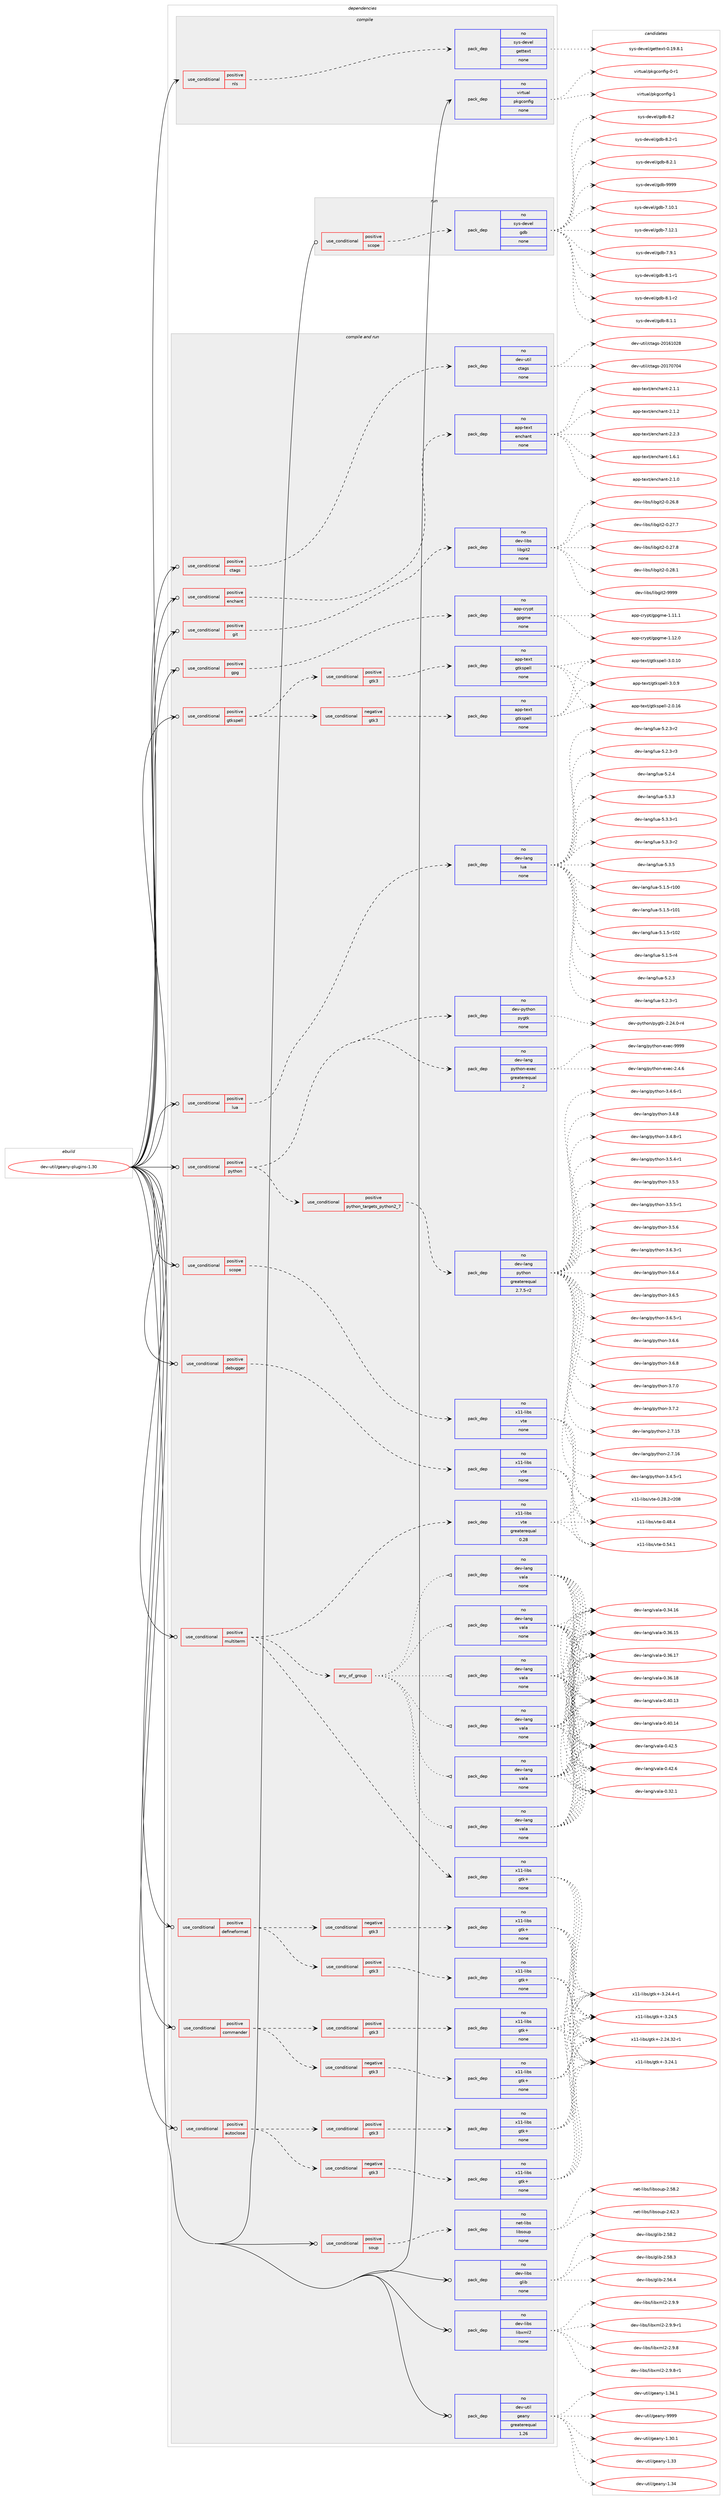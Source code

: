 digraph prolog {

# *************
# Graph options
# *************

newrank=true;
concentrate=true;
compound=true;
graph [rankdir=LR,fontname=Helvetica,fontsize=10,ranksep=1.5];#, ranksep=2.5, nodesep=0.2];
edge  [arrowhead=vee];
node  [fontname=Helvetica,fontsize=10];

# **********
# The ebuild
# **********

subgraph cluster_leftcol {
color=gray;
rank=same;
label=<<i>ebuild</i>>;
id [label="dev-util/geany-plugins-1.30", color=red, width=4, href="../dev-util/geany-plugins-1.30.svg"];
}

# ****************
# The dependencies
# ****************

subgraph cluster_midcol {
color=gray;
label=<<i>dependencies</i>>;
subgraph cluster_compile {
fillcolor="#eeeeee";
style=filled;
label=<<i>compile</i>>;
subgraph cond424362 {
dependency1545465 [label=<<TABLE BORDER="0" CELLBORDER="1" CELLSPACING="0" CELLPADDING="4"><TR><TD ROWSPAN="3" CELLPADDING="10">use_conditional</TD></TR><TR><TD>positive</TD></TR><TR><TD>nls</TD></TR></TABLE>>, shape=none, color=red];
subgraph pack1097467 {
dependency1545466 [label=<<TABLE BORDER="0" CELLBORDER="1" CELLSPACING="0" CELLPADDING="4" WIDTH="220"><TR><TD ROWSPAN="6" CELLPADDING="30">pack_dep</TD></TR><TR><TD WIDTH="110">no</TD></TR><TR><TD>sys-devel</TD></TR><TR><TD>gettext</TD></TR><TR><TD>none</TD></TR><TR><TD></TD></TR></TABLE>>, shape=none, color=blue];
}
dependency1545465:e -> dependency1545466:w [weight=20,style="dashed",arrowhead="vee"];
}
id:e -> dependency1545465:w [weight=20,style="solid",arrowhead="vee"];
subgraph pack1097468 {
dependency1545467 [label=<<TABLE BORDER="0" CELLBORDER="1" CELLSPACING="0" CELLPADDING="4" WIDTH="220"><TR><TD ROWSPAN="6" CELLPADDING="30">pack_dep</TD></TR><TR><TD WIDTH="110">no</TD></TR><TR><TD>virtual</TD></TR><TR><TD>pkgconfig</TD></TR><TR><TD>none</TD></TR><TR><TD></TD></TR></TABLE>>, shape=none, color=blue];
}
id:e -> dependency1545467:w [weight=20,style="solid",arrowhead="vee"];
}
subgraph cluster_compileandrun {
fillcolor="#eeeeee";
style=filled;
label=<<i>compile and run</i>>;
subgraph cond424363 {
dependency1545468 [label=<<TABLE BORDER="0" CELLBORDER="1" CELLSPACING="0" CELLPADDING="4"><TR><TD ROWSPAN="3" CELLPADDING="10">use_conditional</TD></TR><TR><TD>positive</TD></TR><TR><TD>autoclose</TD></TR></TABLE>>, shape=none, color=red];
subgraph cond424364 {
dependency1545469 [label=<<TABLE BORDER="0" CELLBORDER="1" CELLSPACING="0" CELLPADDING="4"><TR><TD ROWSPAN="3" CELLPADDING="10">use_conditional</TD></TR><TR><TD>positive</TD></TR><TR><TD>gtk3</TD></TR></TABLE>>, shape=none, color=red];
subgraph pack1097469 {
dependency1545470 [label=<<TABLE BORDER="0" CELLBORDER="1" CELLSPACING="0" CELLPADDING="4" WIDTH="220"><TR><TD ROWSPAN="6" CELLPADDING="30">pack_dep</TD></TR><TR><TD WIDTH="110">no</TD></TR><TR><TD>x11-libs</TD></TR><TR><TD>gtk+</TD></TR><TR><TD>none</TD></TR><TR><TD></TD></TR></TABLE>>, shape=none, color=blue];
}
dependency1545469:e -> dependency1545470:w [weight=20,style="dashed",arrowhead="vee"];
}
dependency1545468:e -> dependency1545469:w [weight=20,style="dashed",arrowhead="vee"];
subgraph cond424365 {
dependency1545471 [label=<<TABLE BORDER="0" CELLBORDER="1" CELLSPACING="0" CELLPADDING="4"><TR><TD ROWSPAN="3" CELLPADDING="10">use_conditional</TD></TR><TR><TD>negative</TD></TR><TR><TD>gtk3</TD></TR></TABLE>>, shape=none, color=red];
subgraph pack1097470 {
dependency1545472 [label=<<TABLE BORDER="0" CELLBORDER="1" CELLSPACING="0" CELLPADDING="4" WIDTH="220"><TR><TD ROWSPAN="6" CELLPADDING="30">pack_dep</TD></TR><TR><TD WIDTH="110">no</TD></TR><TR><TD>x11-libs</TD></TR><TR><TD>gtk+</TD></TR><TR><TD>none</TD></TR><TR><TD></TD></TR></TABLE>>, shape=none, color=blue];
}
dependency1545471:e -> dependency1545472:w [weight=20,style="dashed",arrowhead="vee"];
}
dependency1545468:e -> dependency1545471:w [weight=20,style="dashed",arrowhead="vee"];
}
id:e -> dependency1545468:w [weight=20,style="solid",arrowhead="odotvee"];
subgraph cond424366 {
dependency1545473 [label=<<TABLE BORDER="0" CELLBORDER="1" CELLSPACING="0" CELLPADDING="4"><TR><TD ROWSPAN="3" CELLPADDING="10">use_conditional</TD></TR><TR><TD>positive</TD></TR><TR><TD>commander</TD></TR></TABLE>>, shape=none, color=red];
subgraph cond424367 {
dependency1545474 [label=<<TABLE BORDER="0" CELLBORDER="1" CELLSPACING="0" CELLPADDING="4"><TR><TD ROWSPAN="3" CELLPADDING="10">use_conditional</TD></TR><TR><TD>positive</TD></TR><TR><TD>gtk3</TD></TR></TABLE>>, shape=none, color=red];
subgraph pack1097471 {
dependency1545475 [label=<<TABLE BORDER="0" CELLBORDER="1" CELLSPACING="0" CELLPADDING="4" WIDTH="220"><TR><TD ROWSPAN="6" CELLPADDING="30">pack_dep</TD></TR><TR><TD WIDTH="110">no</TD></TR><TR><TD>x11-libs</TD></TR><TR><TD>gtk+</TD></TR><TR><TD>none</TD></TR><TR><TD></TD></TR></TABLE>>, shape=none, color=blue];
}
dependency1545474:e -> dependency1545475:w [weight=20,style="dashed",arrowhead="vee"];
}
dependency1545473:e -> dependency1545474:w [weight=20,style="dashed",arrowhead="vee"];
subgraph cond424368 {
dependency1545476 [label=<<TABLE BORDER="0" CELLBORDER="1" CELLSPACING="0" CELLPADDING="4"><TR><TD ROWSPAN="3" CELLPADDING="10">use_conditional</TD></TR><TR><TD>negative</TD></TR><TR><TD>gtk3</TD></TR></TABLE>>, shape=none, color=red];
subgraph pack1097472 {
dependency1545477 [label=<<TABLE BORDER="0" CELLBORDER="1" CELLSPACING="0" CELLPADDING="4" WIDTH="220"><TR><TD ROWSPAN="6" CELLPADDING="30">pack_dep</TD></TR><TR><TD WIDTH="110">no</TD></TR><TR><TD>x11-libs</TD></TR><TR><TD>gtk+</TD></TR><TR><TD>none</TD></TR><TR><TD></TD></TR></TABLE>>, shape=none, color=blue];
}
dependency1545476:e -> dependency1545477:w [weight=20,style="dashed",arrowhead="vee"];
}
dependency1545473:e -> dependency1545476:w [weight=20,style="dashed",arrowhead="vee"];
}
id:e -> dependency1545473:w [weight=20,style="solid",arrowhead="odotvee"];
subgraph cond424369 {
dependency1545478 [label=<<TABLE BORDER="0" CELLBORDER="1" CELLSPACING="0" CELLPADDING="4"><TR><TD ROWSPAN="3" CELLPADDING="10">use_conditional</TD></TR><TR><TD>positive</TD></TR><TR><TD>ctags</TD></TR></TABLE>>, shape=none, color=red];
subgraph pack1097473 {
dependency1545479 [label=<<TABLE BORDER="0" CELLBORDER="1" CELLSPACING="0" CELLPADDING="4" WIDTH="220"><TR><TD ROWSPAN="6" CELLPADDING="30">pack_dep</TD></TR><TR><TD WIDTH="110">no</TD></TR><TR><TD>dev-util</TD></TR><TR><TD>ctags</TD></TR><TR><TD>none</TD></TR><TR><TD></TD></TR></TABLE>>, shape=none, color=blue];
}
dependency1545478:e -> dependency1545479:w [weight=20,style="dashed",arrowhead="vee"];
}
id:e -> dependency1545478:w [weight=20,style="solid",arrowhead="odotvee"];
subgraph cond424370 {
dependency1545480 [label=<<TABLE BORDER="0" CELLBORDER="1" CELLSPACING="0" CELLPADDING="4"><TR><TD ROWSPAN="3" CELLPADDING="10">use_conditional</TD></TR><TR><TD>positive</TD></TR><TR><TD>debugger</TD></TR></TABLE>>, shape=none, color=red];
subgraph pack1097474 {
dependency1545481 [label=<<TABLE BORDER="0" CELLBORDER="1" CELLSPACING="0" CELLPADDING="4" WIDTH="220"><TR><TD ROWSPAN="6" CELLPADDING="30">pack_dep</TD></TR><TR><TD WIDTH="110">no</TD></TR><TR><TD>x11-libs</TD></TR><TR><TD>vte</TD></TR><TR><TD>none</TD></TR><TR><TD></TD></TR></TABLE>>, shape=none, color=blue];
}
dependency1545480:e -> dependency1545481:w [weight=20,style="dashed",arrowhead="vee"];
}
id:e -> dependency1545480:w [weight=20,style="solid",arrowhead="odotvee"];
subgraph cond424371 {
dependency1545482 [label=<<TABLE BORDER="0" CELLBORDER="1" CELLSPACING="0" CELLPADDING="4"><TR><TD ROWSPAN="3" CELLPADDING="10">use_conditional</TD></TR><TR><TD>positive</TD></TR><TR><TD>defineformat</TD></TR></TABLE>>, shape=none, color=red];
subgraph cond424372 {
dependency1545483 [label=<<TABLE BORDER="0" CELLBORDER="1" CELLSPACING="0" CELLPADDING="4"><TR><TD ROWSPAN="3" CELLPADDING="10">use_conditional</TD></TR><TR><TD>positive</TD></TR><TR><TD>gtk3</TD></TR></TABLE>>, shape=none, color=red];
subgraph pack1097475 {
dependency1545484 [label=<<TABLE BORDER="0" CELLBORDER="1" CELLSPACING="0" CELLPADDING="4" WIDTH="220"><TR><TD ROWSPAN="6" CELLPADDING="30">pack_dep</TD></TR><TR><TD WIDTH="110">no</TD></TR><TR><TD>x11-libs</TD></TR><TR><TD>gtk+</TD></TR><TR><TD>none</TD></TR><TR><TD></TD></TR></TABLE>>, shape=none, color=blue];
}
dependency1545483:e -> dependency1545484:w [weight=20,style="dashed",arrowhead="vee"];
}
dependency1545482:e -> dependency1545483:w [weight=20,style="dashed",arrowhead="vee"];
subgraph cond424373 {
dependency1545485 [label=<<TABLE BORDER="0" CELLBORDER="1" CELLSPACING="0" CELLPADDING="4"><TR><TD ROWSPAN="3" CELLPADDING="10">use_conditional</TD></TR><TR><TD>negative</TD></TR><TR><TD>gtk3</TD></TR></TABLE>>, shape=none, color=red];
subgraph pack1097476 {
dependency1545486 [label=<<TABLE BORDER="0" CELLBORDER="1" CELLSPACING="0" CELLPADDING="4" WIDTH="220"><TR><TD ROWSPAN="6" CELLPADDING="30">pack_dep</TD></TR><TR><TD WIDTH="110">no</TD></TR><TR><TD>x11-libs</TD></TR><TR><TD>gtk+</TD></TR><TR><TD>none</TD></TR><TR><TD></TD></TR></TABLE>>, shape=none, color=blue];
}
dependency1545485:e -> dependency1545486:w [weight=20,style="dashed",arrowhead="vee"];
}
dependency1545482:e -> dependency1545485:w [weight=20,style="dashed",arrowhead="vee"];
}
id:e -> dependency1545482:w [weight=20,style="solid",arrowhead="odotvee"];
subgraph cond424374 {
dependency1545487 [label=<<TABLE BORDER="0" CELLBORDER="1" CELLSPACING="0" CELLPADDING="4"><TR><TD ROWSPAN="3" CELLPADDING="10">use_conditional</TD></TR><TR><TD>positive</TD></TR><TR><TD>enchant</TD></TR></TABLE>>, shape=none, color=red];
subgraph pack1097477 {
dependency1545488 [label=<<TABLE BORDER="0" CELLBORDER="1" CELLSPACING="0" CELLPADDING="4" WIDTH="220"><TR><TD ROWSPAN="6" CELLPADDING="30">pack_dep</TD></TR><TR><TD WIDTH="110">no</TD></TR><TR><TD>app-text</TD></TR><TR><TD>enchant</TD></TR><TR><TD>none</TD></TR><TR><TD></TD></TR></TABLE>>, shape=none, color=blue];
}
dependency1545487:e -> dependency1545488:w [weight=20,style="dashed",arrowhead="vee"];
}
id:e -> dependency1545487:w [weight=20,style="solid",arrowhead="odotvee"];
subgraph cond424375 {
dependency1545489 [label=<<TABLE BORDER="0" CELLBORDER="1" CELLSPACING="0" CELLPADDING="4"><TR><TD ROWSPAN="3" CELLPADDING="10">use_conditional</TD></TR><TR><TD>positive</TD></TR><TR><TD>git</TD></TR></TABLE>>, shape=none, color=red];
subgraph pack1097478 {
dependency1545490 [label=<<TABLE BORDER="0" CELLBORDER="1" CELLSPACING="0" CELLPADDING="4" WIDTH="220"><TR><TD ROWSPAN="6" CELLPADDING="30">pack_dep</TD></TR><TR><TD WIDTH="110">no</TD></TR><TR><TD>dev-libs</TD></TR><TR><TD>libgit2</TD></TR><TR><TD>none</TD></TR><TR><TD></TD></TR></TABLE>>, shape=none, color=blue];
}
dependency1545489:e -> dependency1545490:w [weight=20,style="dashed",arrowhead="vee"];
}
id:e -> dependency1545489:w [weight=20,style="solid",arrowhead="odotvee"];
subgraph cond424376 {
dependency1545491 [label=<<TABLE BORDER="0" CELLBORDER="1" CELLSPACING="0" CELLPADDING="4"><TR><TD ROWSPAN="3" CELLPADDING="10">use_conditional</TD></TR><TR><TD>positive</TD></TR><TR><TD>gpg</TD></TR></TABLE>>, shape=none, color=red];
subgraph pack1097479 {
dependency1545492 [label=<<TABLE BORDER="0" CELLBORDER="1" CELLSPACING="0" CELLPADDING="4" WIDTH="220"><TR><TD ROWSPAN="6" CELLPADDING="30">pack_dep</TD></TR><TR><TD WIDTH="110">no</TD></TR><TR><TD>app-crypt</TD></TR><TR><TD>gpgme</TD></TR><TR><TD>none</TD></TR><TR><TD></TD></TR></TABLE>>, shape=none, color=blue];
}
dependency1545491:e -> dependency1545492:w [weight=20,style="dashed",arrowhead="vee"];
}
id:e -> dependency1545491:w [weight=20,style="solid",arrowhead="odotvee"];
subgraph cond424377 {
dependency1545493 [label=<<TABLE BORDER="0" CELLBORDER="1" CELLSPACING="0" CELLPADDING="4"><TR><TD ROWSPAN="3" CELLPADDING="10">use_conditional</TD></TR><TR><TD>positive</TD></TR><TR><TD>gtkspell</TD></TR></TABLE>>, shape=none, color=red];
subgraph cond424378 {
dependency1545494 [label=<<TABLE BORDER="0" CELLBORDER="1" CELLSPACING="0" CELLPADDING="4"><TR><TD ROWSPAN="3" CELLPADDING="10">use_conditional</TD></TR><TR><TD>positive</TD></TR><TR><TD>gtk3</TD></TR></TABLE>>, shape=none, color=red];
subgraph pack1097480 {
dependency1545495 [label=<<TABLE BORDER="0" CELLBORDER="1" CELLSPACING="0" CELLPADDING="4" WIDTH="220"><TR><TD ROWSPAN="6" CELLPADDING="30">pack_dep</TD></TR><TR><TD WIDTH="110">no</TD></TR><TR><TD>app-text</TD></TR><TR><TD>gtkspell</TD></TR><TR><TD>none</TD></TR><TR><TD></TD></TR></TABLE>>, shape=none, color=blue];
}
dependency1545494:e -> dependency1545495:w [weight=20,style="dashed",arrowhead="vee"];
}
dependency1545493:e -> dependency1545494:w [weight=20,style="dashed",arrowhead="vee"];
subgraph cond424379 {
dependency1545496 [label=<<TABLE BORDER="0" CELLBORDER="1" CELLSPACING="0" CELLPADDING="4"><TR><TD ROWSPAN="3" CELLPADDING="10">use_conditional</TD></TR><TR><TD>negative</TD></TR><TR><TD>gtk3</TD></TR></TABLE>>, shape=none, color=red];
subgraph pack1097481 {
dependency1545497 [label=<<TABLE BORDER="0" CELLBORDER="1" CELLSPACING="0" CELLPADDING="4" WIDTH="220"><TR><TD ROWSPAN="6" CELLPADDING="30">pack_dep</TD></TR><TR><TD WIDTH="110">no</TD></TR><TR><TD>app-text</TD></TR><TR><TD>gtkspell</TD></TR><TR><TD>none</TD></TR><TR><TD></TD></TR></TABLE>>, shape=none, color=blue];
}
dependency1545496:e -> dependency1545497:w [weight=20,style="dashed",arrowhead="vee"];
}
dependency1545493:e -> dependency1545496:w [weight=20,style="dashed",arrowhead="vee"];
}
id:e -> dependency1545493:w [weight=20,style="solid",arrowhead="odotvee"];
subgraph cond424380 {
dependency1545498 [label=<<TABLE BORDER="0" CELLBORDER="1" CELLSPACING="0" CELLPADDING="4"><TR><TD ROWSPAN="3" CELLPADDING="10">use_conditional</TD></TR><TR><TD>positive</TD></TR><TR><TD>lua</TD></TR></TABLE>>, shape=none, color=red];
subgraph pack1097482 {
dependency1545499 [label=<<TABLE BORDER="0" CELLBORDER="1" CELLSPACING="0" CELLPADDING="4" WIDTH="220"><TR><TD ROWSPAN="6" CELLPADDING="30">pack_dep</TD></TR><TR><TD WIDTH="110">no</TD></TR><TR><TD>dev-lang</TD></TR><TR><TD>lua</TD></TR><TR><TD>none</TD></TR><TR><TD></TD></TR></TABLE>>, shape=none, color=blue];
}
dependency1545498:e -> dependency1545499:w [weight=20,style="dashed",arrowhead="vee"];
}
id:e -> dependency1545498:w [weight=20,style="solid",arrowhead="odotvee"];
subgraph cond424381 {
dependency1545500 [label=<<TABLE BORDER="0" CELLBORDER="1" CELLSPACING="0" CELLPADDING="4"><TR><TD ROWSPAN="3" CELLPADDING="10">use_conditional</TD></TR><TR><TD>positive</TD></TR><TR><TD>multiterm</TD></TR></TABLE>>, shape=none, color=red];
subgraph any23043 {
dependency1545501 [label=<<TABLE BORDER="0" CELLBORDER="1" CELLSPACING="0" CELLPADDING="4"><TR><TD CELLPADDING="10">any_of_group</TD></TR></TABLE>>, shape=none, color=red];subgraph pack1097483 {
dependency1545502 [label=<<TABLE BORDER="0" CELLBORDER="1" CELLSPACING="0" CELLPADDING="4" WIDTH="220"><TR><TD ROWSPAN="6" CELLPADDING="30">pack_dep</TD></TR><TR><TD WIDTH="110">no</TD></TR><TR><TD>dev-lang</TD></TR><TR><TD>vala</TD></TR><TR><TD>none</TD></TR><TR><TD></TD></TR></TABLE>>, shape=none, color=blue];
}
dependency1545501:e -> dependency1545502:w [weight=20,style="dotted",arrowhead="oinv"];
subgraph pack1097484 {
dependency1545503 [label=<<TABLE BORDER="0" CELLBORDER="1" CELLSPACING="0" CELLPADDING="4" WIDTH="220"><TR><TD ROWSPAN="6" CELLPADDING="30">pack_dep</TD></TR><TR><TD WIDTH="110">no</TD></TR><TR><TD>dev-lang</TD></TR><TR><TD>vala</TD></TR><TR><TD>none</TD></TR><TR><TD></TD></TR></TABLE>>, shape=none, color=blue];
}
dependency1545501:e -> dependency1545503:w [weight=20,style="dotted",arrowhead="oinv"];
subgraph pack1097485 {
dependency1545504 [label=<<TABLE BORDER="0" CELLBORDER="1" CELLSPACING="0" CELLPADDING="4" WIDTH="220"><TR><TD ROWSPAN="6" CELLPADDING="30">pack_dep</TD></TR><TR><TD WIDTH="110">no</TD></TR><TR><TD>dev-lang</TD></TR><TR><TD>vala</TD></TR><TR><TD>none</TD></TR><TR><TD></TD></TR></TABLE>>, shape=none, color=blue];
}
dependency1545501:e -> dependency1545504:w [weight=20,style="dotted",arrowhead="oinv"];
subgraph pack1097486 {
dependency1545505 [label=<<TABLE BORDER="0" CELLBORDER="1" CELLSPACING="0" CELLPADDING="4" WIDTH="220"><TR><TD ROWSPAN="6" CELLPADDING="30">pack_dep</TD></TR><TR><TD WIDTH="110">no</TD></TR><TR><TD>dev-lang</TD></TR><TR><TD>vala</TD></TR><TR><TD>none</TD></TR><TR><TD></TD></TR></TABLE>>, shape=none, color=blue];
}
dependency1545501:e -> dependency1545505:w [weight=20,style="dotted",arrowhead="oinv"];
subgraph pack1097487 {
dependency1545506 [label=<<TABLE BORDER="0" CELLBORDER="1" CELLSPACING="0" CELLPADDING="4" WIDTH="220"><TR><TD ROWSPAN="6" CELLPADDING="30">pack_dep</TD></TR><TR><TD WIDTH="110">no</TD></TR><TR><TD>dev-lang</TD></TR><TR><TD>vala</TD></TR><TR><TD>none</TD></TR><TR><TD></TD></TR></TABLE>>, shape=none, color=blue];
}
dependency1545501:e -> dependency1545506:w [weight=20,style="dotted",arrowhead="oinv"];
subgraph pack1097488 {
dependency1545507 [label=<<TABLE BORDER="0" CELLBORDER="1" CELLSPACING="0" CELLPADDING="4" WIDTH="220"><TR><TD ROWSPAN="6" CELLPADDING="30">pack_dep</TD></TR><TR><TD WIDTH="110">no</TD></TR><TR><TD>dev-lang</TD></TR><TR><TD>vala</TD></TR><TR><TD>none</TD></TR><TR><TD></TD></TR></TABLE>>, shape=none, color=blue];
}
dependency1545501:e -> dependency1545507:w [weight=20,style="dotted",arrowhead="oinv"];
}
dependency1545500:e -> dependency1545501:w [weight=20,style="dashed",arrowhead="vee"];
subgraph pack1097489 {
dependency1545508 [label=<<TABLE BORDER="0" CELLBORDER="1" CELLSPACING="0" CELLPADDING="4" WIDTH="220"><TR><TD ROWSPAN="6" CELLPADDING="30">pack_dep</TD></TR><TR><TD WIDTH="110">no</TD></TR><TR><TD>x11-libs</TD></TR><TR><TD>gtk+</TD></TR><TR><TD>none</TD></TR><TR><TD></TD></TR></TABLE>>, shape=none, color=blue];
}
dependency1545500:e -> dependency1545508:w [weight=20,style="dashed",arrowhead="vee"];
subgraph pack1097490 {
dependency1545509 [label=<<TABLE BORDER="0" CELLBORDER="1" CELLSPACING="0" CELLPADDING="4" WIDTH="220"><TR><TD ROWSPAN="6" CELLPADDING="30">pack_dep</TD></TR><TR><TD WIDTH="110">no</TD></TR><TR><TD>x11-libs</TD></TR><TR><TD>vte</TD></TR><TR><TD>greaterequal</TD></TR><TR><TD>0.28</TD></TR></TABLE>>, shape=none, color=blue];
}
dependency1545500:e -> dependency1545509:w [weight=20,style="dashed",arrowhead="vee"];
}
id:e -> dependency1545500:w [weight=20,style="solid",arrowhead="odotvee"];
subgraph cond424382 {
dependency1545510 [label=<<TABLE BORDER="0" CELLBORDER="1" CELLSPACING="0" CELLPADDING="4"><TR><TD ROWSPAN="3" CELLPADDING="10">use_conditional</TD></TR><TR><TD>positive</TD></TR><TR><TD>python</TD></TR></TABLE>>, shape=none, color=red];
subgraph pack1097491 {
dependency1545511 [label=<<TABLE BORDER="0" CELLBORDER="1" CELLSPACING="0" CELLPADDING="4" WIDTH="220"><TR><TD ROWSPAN="6" CELLPADDING="30">pack_dep</TD></TR><TR><TD WIDTH="110">no</TD></TR><TR><TD>dev-python</TD></TR><TR><TD>pygtk</TD></TR><TR><TD>none</TD></TR><TR><TD></TD></TR></TABLE>>, shape=none, color=blue];
}
dependency1545510:e -> dependency1545511:w [weight=20,style="dashed",arrowhead="vee"];
subgraph cond424383 {
dependency1545512 [label=<<TABLE BORDER="0" CELLBORDER="1" CELLSPACING="0" CELLPADDING="4"><TR><TD ROWSPAN="3" CELLPADDING="10">use_conditional</TD></TR><TR><TD>positive</TD></TR><TR><TD>python_targets_python2_7</TD></TR></TABLE>>, shape=none, color=red];
subgraph pack1097492 {
dependency1545513 [label=<<TABLE BORDER="0" CELLBORDER="1" CELLSPACING="0" CELLPADDING="4" WIDTH="220"><TR><TD ROWSPAN="6" CELLPADDING="30">pack_dep</TD></TR><TR><TD WIDTH="110">no</TD></TR><TR><TD>dev-lang</TD></TR><TR><TD>python</TD></TR><TR><TD>greaterequal</TD></TR><TR><TD>2.7.5-r2</TD></TR></TABLE>>, shape=none, color=blue];
}
dependency1545512:e -> dependency1545513:w [weight=20,style="dashed",arrowhead="vee"];
}
dependency1545510:e -> dependency1545512:w [weight=20,style="dashed",arrowhead="vee"];
subgraph pack1097493 {
dependency1545514 [label=<<TABLE BORDER="0" CELLBORDER="1" CELLSPACING="0" CELLPADDING="4" WIDTH="220"><TR><TD ROWSPAN="6" CELLPADDING="30">pack_dep</TD></TR><TR><TD WIDTH="110">no</TD></TR><TR><TD>dev-lang</TD></TR><TR><TD>python-exec</TD></TR><TR><TD>greaterequal</TD></TR><TR><TD>2</TD></TR></TABLE>>, shape=none, color=blue];
}
dependency1545510:e -> dependency1545514:w [weight=20,style="dashed",arrowhead="vee"];
}
id:e -> dependency1545510:w [weight=20,style="solid",arrowhead="odotvee"];
subgraph cond424384 {
dependency1545515 [label=<<TABLE BORDER="0" CELLBORDER="1" CELLSPACING="0" CELLPADDING="4"><TR><TD ROWSPAN="3" CELLPADDING="10">use_conditional</TD></TR><TR><TD>positive</TD></TR><TR><TD>scope</TD></TR></TABLE>>, shape=none, color=red];
subgraph pack1097494 {
dependency1545516 [label=<<TABLE BORDER="0" CELLBORDER="1" CELLSPACING="0" CELLPADDING="4" WIDTH="220"><TR><TD ROWSPAN="6" CELLPADDING="30">pack_dep</TD></TR><TR><TD WIDTH="110">no</TD></TR><TR><TD>x11-libs</TD></TR><TR><TD>vte</TD></TR><TR><TD>none</TD></TR><TR><TD></TD></TR></TABLE>>, shape=none, color=blue];
}
dependency1545515:e -> dependency1545516:w [weight=20,style="dashed",arrowhead="vee"];
}
id:e -> dependency1545515:w [weight=20,style="solid",arrowhead="odotvee"];
subgraph cond424385 {
dependency1545517 [label=<<TABLE BORDER="0" CELLBORDER="1" CELLSPACING="0" CELLPADDING="4"><TR><TD ROWSPAN="3" CELLPADDING="10">use_conditional</TD></TR><TR><TD>positive</TD></TR><TR><TD>soup</TD></TR></TABLE>>, shape=none, color=red];
subgraph pack1097495 {
dependency1545518 [label=<<TABLE BORDER="0" CELLBORDER="1" CELLSPACING="0" CELLPADDING="4" WIDTH="220"><TR><TD ROWSPAN="6" CELLPADDING="30">pack_dep</TD></TR><TR><TD WIDTH="110">no</TD></TR><TR><TD>net-libs</TD></TR><TR><TD>libsoup</TD></TR><TR><TD>none</TD></TR><TR><TD></TD></TR></TABLE>>, shape=none, color=blue];
}
dependency1545517:e -> dependency1545518:w [weight=20,style="dashed",arrowhead="vee"];
}
id:e -> dependency1545517:w [weight=20,style="solid",arrowhead="odotvee"];
subgraph pack1097496 {
dependency1545519 [label=<<TABLE BORDER="0" CELLBORDER="1" CELLSPACING="0" CELLPADDING="4" WIDTH="220"><TR><TD ROWSPAN="6" CELLPADDING="30">pack_dep</TD></TR><TR><TD WIDTH="110">no</TD></TR><TR><TD>dev-libs</TD></TR><TR><TD>glib</TD></TR><TR><TD>none</TD></TR><TR><TD></TD></TR></TABLE>>, shape=none, color=blue];
}
id:e -> dependency1545519:w [weight=20,style="solid",arrowhead="odotvee"];
subgraph pack1097497 {
dependency1545520 [label=<<TABLE BORDER="0" CELLBORDER="1" CELLSPACING="0" CELLPADDING="4" WIDTH="220"><TR><TD ROWSPAN="6" CELLPADDING="30">pack_dep</TD></TR><TR><TD WIDTH="110">no</TD></TR><TR><TD>dev-libs</TD></TR><TR><TD>libxml2</TD></TR><TR><TD>none</TD></TR><TR><TD></TD></TR></TABLE>>, shape=none, color=blue];
}
id:e -> dependency1545520:w [weight=20,style="solid",arrowhead="odotvee"];
subgraph pack1097498 {
dependency1545521 [label=<<TABLE BORDER="0" CELLBORDER="1" CELLSPACING="0" CELLPADDING="4" WIDTH="220"><TR><TD ROWSPAN="6" CELLPADDING="30">pack_dep</TD></TR><TR><TD WIDTH="110">no</TD></TR><TR><TD>dev-util</TD></TR><TR><TD>geany</TD></TR><TR><TD>greaterequal</TD></TR><TR><TD>1.26</TD></TR></TABLE>>, shape=none, color=blue];
}
id:e -> dependency1545521:w [weight=20,style="solid",arrowhead="odotvee"];
}
subgraph cluster_run {
fillcolor="#eeeeee";
style=filled;
label=<<i>run</i>>;
subgraph cond424386 {
dependency1545522 [label=<<TABLE BORDER="0" CELLBORDER="1" CELLSPACING="0" CELLPADDING="4"><TR><TD ROWSPAN="3" CELLPADDING="10">use_conditional</TD></TR><TR><TD>positive</TD></TR><TR><TD>scope</TD></TR></TABLE>>, shape=none, color=red];
subgraph pack1097499 {
dependency1545523 [label=<<TABLE BORDER="0" CELLBORDER="1" CELLSPACING="0" CELLPADDING="4" WIDTH="220"><TR><TD ROWSPAN="6" CELLPADDING="30">pack_dep</TD></TR><TR><TD WIDTH="110">no</TD></TR><TR><TD>sys-devel</TD></TR><TR><TD>gdb</TD></TR><TR><TD>none</TD></TR><TR><TD></TD></TR></TABLE>>, shape=none, color=blue];
}
dependency1545522:e -> dependency1545523:w [weight=20,style="dashed",arrowhead="vee"];
}
id:e -> dependency1545522:w [weight=20,style="solid",arrowhead="odot"];
}
}

# **************
# The candidates
# **************

subgraph cluster_choices {
rank=same;
color=gray;
label=<<i>candidates</i>>;

subgraph choice1097467 {
color=black;
nodesep=1;
choice1151211154510010111810110847103101116116101120116454846495746564649 [label="sys-devel/gettext-0.19.8.1", color=red, width=4,href="../sys-devel/gettext-0.19.8.1.svg"];
dependency1545466:e -> choice1151211154510010111810110847103101116116101120116454846495746564649:w [style=dotted,weight="100"];
}
subgraph choice1097468 {
color=black;
nodesep=1;
choice11810511411611797108471121071039911111010210510345484511449 [label="virtual/pkgconfig-0-r1", color=red, width=4,href="../virtual/pkgconfig-0-r1.svg"];
choice1181051141161179710847112107103991111101021051034549 [label="virtual/pkgconfig-1", color=red, width=4,href="../virtual/pkgconfig-1.svg"];
dependency1545467:e -> choice11810511411611797108471121071039911111010210510345484511449:w [style=dotted,weight="100"];
dependency1545467:e -> choice1181051141161179710847112107103991111101021051034549:w [style=dotted,weight="100"];
}
subgraph choice1097469 {
color=black;
nodesep=1;
choice12049494510810598115471031161074345504650524651504511449 [label="x11-libs/gtk+-2.24.32-r1", color=red, width=4,href="../x11-libs/gtk+-2.24.32-r1.svg"];
choice12049494510810598115471031161074345514650524649 [label="x11-libs/gtk+-3.24.1", color=red, width=4,href="../x11-libs/gtk+-3.24.1.svg"];
choice120494945108105981154710311610743455146505246524511449 [label="x11-libs/gtk+-3.24.4-r1", color=red, width=4,href="../x11-libs/gtk+-3.24.4-r1.svg"];
choice12049494510810598115471031161074345514650524653 [label="x11-libs/gtk+-3.24.5", color=red, width=4,href="../x11-libs/gtk+-3.24.5.svg"];
dependency1545470:e -> choice12049494510810598115471031161074345504650524651504511449:w [style=dotted,weight="100"];
dependency1545470:e -> choice12049494510810598115471031161074345514650524649:w [style=dotted,weight="100"];
dependency1545470:e -> choice120494945108105981154710311610743455146505246524511449:w [style=dotted,weight="100"];
dependency1545470:e -> choice12049494510810598115471031161074345514650524653:w [style=dotted,weight="100"];
}
subgraph choice1097470 {
color=black;
nodesep=1;
choice12049494510810598115471031161074345504650524651504511449 [label="x11-libs/gtk+-2.24.32-r1", color=red, width=4,href="../x11-libs/gtk+-2.24.32-r1.svg"];
choice12049494510810598115471031161074345514650524649 [label="x11-libs/gtk+-3.24.1", color=red, width=4,href="../x11-libs/gtk+-3.24.1.svg"];
choice120494945108105981154710311610743455146505246524511449 [label="x11-libs/gtk+-3.24.4-r1", color=red, width=4,href="../x11-libs/gtk+-3.24.4-r1.svg"];
choice12049494510810598115471031161074345514650524653 [label="x11-libs/gtk+-3.24.5", color=red, width=4,href="../x11-libs/gtk+-3.24.5.svg"];
dependency1545472:e -> choice12049494510810598115471031161074345504650524651504511449:w [style=dotted,weight="100"];
dependency1545472:e -> choice12049494510810598115471031161074345514650524649:w [style=dotted,weight="100"];
dependency1545472:e -> choice120494945108105981154710311610743455146505246524511449:w [style=dotted,weight="100"];
dependency1545472:e -> choice12049494510810598115471031161074345514650524653:w [style=dotted,weight="100"];
}
subgraph choice1097471 {
color=black;
nodesep=1;
choice12049494510810598115471031161074345504650524651504511449 [label="x11-libs/gtk+-2.24.32-r1", color=red, width=4,href="../x11-libs/gtk+-2.24.32-r1.svg"];
choice12049494510810598115471031161074345514650524649 [label="x11-libs/gtk+-3.24.1", color=red, width=4,href="../x11-libs/gtk+-3.24.1.svg"];
choice120494945108105981154710311610743455146505246524511449 [label="x11-libs/gtk+-3.24.4-r1", color=red, width=4,href="../x11-libs/gtk+-3.24.4-r1.svg"];
choice12049494510810598115471031161074345514650524653 [label="x11-libs/gtk+-3.24.5", color=red, width=4,href="../x11-libs/gtk+-3.24.5.svg"];
dependency1545475:e -> choice12049494510810598115471031161074345504650524651504511449:w [style=dotted,weight="100"];
dependency1545475:e -> choice12049494510810598115471031161074345514650524649:w [style=dotted,weight="100"];
dependency1545475:e -> choice120494945108105981154710311610743455146505246524511449:w [style=dotted,weight="100"];
dependency1545475:e -> choice12049494510810598115471031161074345514650524653:w [style=dotted,weight="100"];
}
subgraph choice1097472 {
color=black;
nodesep=1;
choice12049494510810598115471031161074345504650524651504511449 [label="x11-libs/gtk+-2.24.32-r1", color=red, width=4,href="../x11-libs/gtk+-2.24.32-r1.svg"];
choice12049494510810598115471031161074345514650524649 [label="x11-libs/gtk+-3.24.1", color=red, width=4,href="../x11-libs/gtk+-3.24.1.svg"];
choice120494945108105981154710311610743455146505246524511449 [label="x11-libs/gtk+-3.24.4-r1", color=red, width=4,href="../x11-libs/gtk+-3.24.4-r1.svg"];
choice12049494510810598115471031161074345514650524653 [label="x11-libs/gtk+-3.24.5", color=red, width=4,href="../x11-libs/gtk+-3.24.5.svg"];
dependency1545477:e -> choice12049494510810598115471031161074345504650524651504511449:w [style=dotted,weight="100"];
dependency1545477:e -> choice12049494510810598115471031161074345514650524649:w [style=dotted,weight="100"];
dependency1545477:e -> choice120494945108105981154710311610743455146505246524511449:w [style=dotted,weight="100"];
dependency1545477:e -> choice12049494510810598115471031161074345514650524653:w [style=dotted,weight="100"];
}
subgraph choice1097473 {
color=black;
nodesep=1;
choice10010111845117116105108479911697103115455048495449485056 [label="dev-util/ctags-20161028", color=red, width=4,href="../dev-util/ctags-20161028.svg"];
choice10010111845117116105108479911697103115455048495548554852 [label="dev-util/ctags-20170704", color=red, width=4,href="../dev-util/ctags-20170704.svg"];
dependency1545479:e -> choice10010111845117116105108479911697103115455048495449485056:w [style=dotted,weight="100"];
dependency1545479:e -> choice10010111845117116105108479911697103115455048495548554852:w [style=dotted,weight="100"];
}
subgraph choice1097474 {
color=black;
nodesep=1;
choice12049494510810598115471181161014548465056465045114504856 [label="x11-libs/vte-0.28.2-r208", color=red, width=4,href="../x11-libs/vte-0.28.2-r208.svg"];
choice120494945108105981154711811610145484652564652 [label="x11-libs/vte-0.48.4", color=red, width=4,href="../x11-libs/vte-0.48.4.svg"];
choice120494945108105981154711811610145484653524649 [label="x11-libs/vte-0.54.1", color=red, width=4,href="../x11-libs/vte-0.54.1.svg"];
dependency1545481:e -> choice12049494510810598115471181161014548465056465045114504856:w [style=dotted,weight="100"];
dependency1545481:e -> choice120494945108105981154711811610145484652564652:w [style=dotted,weight="100"];
dependency1545481:e -> choice120494945108105981154711811610145484653524649:w [style=dotted,weight="100"];
}
subgraph choice1097475 {
color=black;
nodesep=1;
choice12049494510810598115471031161074345504650524651504511449 [label="x11-libs/gtk+-2.24.32-r1", color=red, width=4,href="../x11-libs/gtk+-2.24.32-r1.svg"];
choice12049494510810598115471031161074345514650524649 [label="x11-libs/gtk+-3.24.1", color=red, width=4,href="../x11-libs/gtk+-3.24.1.svg"];
choice120494945108105981154710311610743455146505246524511449 [label="x11-libs/gtk+-3.24.4-r1", color=red, width=4,href="../x11-libs/gtk+-3.24.4-r1.svg"];
choice12049494510810598115471031161074345514650524653 [label="x11-libs/gtk+-3.24.5", color=red, width=4,href="../x11-libs/gtk+-3.24.5.svg"];
dependency1545484:e -> choice12049494510810598115471031161074345504650524651504511449:w [style=dotted,weight="100"];
dependency1545484:e -> choice12049494510810598115471031161074345514650524649:w [style=dotted,weight="100"];
dependency1545484:e -> choice120494945108105981154710311610743455146505246524511449:w [style=dotted,weight="100"];
dependency1545484:e -> choice12049494510810598115471031161074345514650524653:w [style=dotted,weight="100"];
}
subgraph choice1097476 {
color=black;
nodesep=1;
choice12049494510810598115471031161074345504650524651504511449 [label="x11-libs/gtk+-2.24.32-r1", color=red, width=4,href="../x11-libs/gtk+-2.24.32-r1.svg"];
choice12049494510810598115471031161074345514650524649 [label="x11-libs/gtk+-3.24.1", color=red, width=4,href="../x11-libs/gtk+-3.24.1.svg"];
choice120494945108105981154710311610743455146505246524511449 [label="x11-libs/gtk+-3.24.4-r1", color=red, width=4,href="../x11-libs/gtk+-3.24.4-r1.svg"];
choice12049494510810598115471031161074345514650524653 [label="x11-libs/gtk+-3.24.5", color=red, width=4,href="../x11-libs/gtk+-3.24.5.svg"];
dependency1545486:e -> choice12049494510810598115471031161074345504650524651504511449:w [style=dotted,weight="100"];
dependency1545486:e -> choice12049494510810598115471031161074345514650524649:w [style=dotted,weight="100"];
dependency1545486:e -> choice120494945108105981154710311610743455146505246524511449:w [style=dotted,weight="100"];
dependency1545486:e -> choice12049494510810598115471031161074345514650524653:w [style=dotted,weight="100"];
}
subgraph choice1097477 {
color=black;
nodesep=1;
choice9711211245116101120116471011109910497110116454946544649 [label="app-text/enchant-1.6.1", color=red, width=4,href="../app-text/enchant-1.6.1.svg"];
choice9711211245116101120116471011109910497110116455046494648 [label="app-text/enchant-2.1.0", color=red, width=4,href="../app-text/enchant-2.1.0.svg"];
choice9711211245116101120116471011109910497110116455046494649 [label="app-text/enchant-2.1.1", color=red, width=4,href="../app-text/enchant-2.1.1.svg"];
choice9711211245116101120116471011109910497110116455046494650 [label="app-text/enchant-2.1.2", color=red, width=4,href="../app-text/enchant-2.1.2.svg"];
choice9711211245116101120116471011109910497110116455046504651 [label="app-text/enchant-2.2.3", color=red, width=4,href="../app-text/enchant-2.2.3.svg"];
dependency1545488:e -> choice9711211245116101120116471011109910497110116454946544649:w [style=dotted,weight="100"];
dependency1545488:e -> choice9711211245116101120116471011109910497110116455046494648:w [style=dotted,weight="100"];
dependency1545488:e -> choice9711211245116101120116471011109910497110116455046494649:w [style=dotted,weight="100"];
dependency1545488:e -> choice9711211245116101120116471011109910497110116455046494650:w [style=dotted,weight="100"];
dependency1545488:e -> choice9711211245116101120116471011109910497110116455046504651:w [style=dotted,weight="100"];
}
subgraph choice1097478 {
color=black;
nodesep=1;
choice100101118451081059811547108105981031051165045484650544656 [label="dev-libs/libgit2-0.26.8", color=red, width=4,href="../dev-libs/libgit2-0.26.8.svg"];
choice100101118451081059811547108105981031051165045484650554655 [label="dev-libs/libgit2-0.27.7", color=red, width=4,href="../dev-libs/libgit2-0.27.7.svg"];
choice100101118451081059811547108105981031051165045484650554656 [label="dev-libs/libgit2-0.27.8", color=red, width=4,href="../dev-libs/libgit2-0.27.8.svg"];
choice100101118451081059811547108105981031051165045484650564649 [label="dev-libs/libgit2-0.28.1", color=red, width=4,href="../dev-libs/libgit2-0.28.1.svg"];
choice10010111845108105981154710810598103105116504557575757 [label="dev-libs/libgit2-9999", color=red, width=4,href="../dev-libs/libgit2-9999.svg"];
dependency1545490:e -> choice100101118451081059811547108105981031051165045484650544656:w [style=dotted,weight="100"];
dependency1545490:e -> choice100101118451081059811547108105981031051165045484650554655:w [style=dotted,weight="100"];
dependency1545490:e -> choice100101118451081059811547108105981031051165045484650554656:w [style=dotted,weight="100"];
dependency1545490:e -> choice100101118451081059811547108105981031051165045484650564649:w [style=dotted,weight="100"];
dependency1545490:e -> choice10010111845108105981154710810598103105116504557575757:w [style=dotted,weight="100"];
}
subgraph choice1097479 {
color=black;
nodesep=1;
choice9711211245991141211121164710311210310910145494649494649 [label="app-crypt/gpgme-1.11.1", color=red, width=4,href="../app-crypt/gpgme-1.11.1.svg"];
choice9711211245991141211121164710311210310910145494649504648 [label="app-crypt/gpgme-1.12.0", color=red, width=4,href="../app-crypt/gpgme-1.12.0.svg"];
dependency1545492:e -> choice9711211245991141211121164710311210310910145494649494649:w [style=dotted,weight="100"];
dependency1545492:e -> choice9711211245991141211121164710311210310910145494649504648:w [style=dotted,weight="100"];
}
subgraph choice1097480 {
color=black;
nodesep=1;
choice97112112451161011201164710311610711511210110810845504648464954 [label="app-text/gtkspell-2.0.16", color=red, width=4,href="../app-text/gtkspell-2.0.16.svg"];
choice97112112451161011201164710311610711511210110810845514648464948 [label="app-text/gtkspell-3.0.10", color=red, width=4,href="../app-text/gtkspell-3.0.10.svg"];
choice971121124511610112011647103116107115112101108108455146484657 [label="app-text/gtkspell-3.0.9", color=red, width=4,href="../app-text/gtkspell-3.0.9.svg"];
dependency1545495:e -> choice97112112451161011201164710311610711511210110810845504648464954:w [style=dotted,weight="100"];
dependency1545495:e -> choice97112112451161011201164710311610711511210110810845514648464948:w [style=dotted,weight="100"];
dependency1545495:e -> choice971121124511610112011647103116107115112101108108455146484657:w [style=dotted,weight="100"];
}
subgraph choice1097481 {
color=black;
nodesep=1;
choice97112112451161011201164710311610711511210110810845504648464954 [label="app-text/gtkspell-2.0.16", color=red, width=4,href="../app-text/gtkspell-2.0.16.svg"];
choice97112112451161011201164710311610711511210110810845514648464948 [label="app-text/gtkspell-3.0.10", color=red, width=4,href="../app-text/gtkspell-3.0.10.svg"];
choice971121124511610112011647103116107115112101108108455146484657 [label="app-text/gtkspell-3.0.9", color=red, width=4,href="../app-text/gtkspell-3.0.9.svg"];
dependency1545497:e -> choice97112112451161011201164710311610711511210110810845504648464954:w [style=dotted,weight="100"];
dependency1545497:e -> choice97112112451161011201164710311610711511210110810845514648464948:w [style=dotted,weight="100"];
dependency1545497:e -> choice971121124511610112011647103116107115112101108108455146484657:w [style=dotted,weight="100"];
}
subgraph choice1097482 {
color=black;
nodesep=1;
choice1001011184510897110103471081179745534649465345114494848 [label="dev-lang/lua-5.1.5-r100", color=red, width=4,href="../dev-lang/lua-5.1.5-r100.svg"];
choice1001011184510897110103471081179745534649465345114494849 [label="dev-lang/lua-5.1.5-r101", color=red, width=4,href="../dev-lang/lua-5.1.5-r101.svg"];
choice1001011184510897110103471081179745534649465345114494850 [label="dev-lang/lua-5.1.5-r102", color=red, width=4,href="../dev-lang/lua-5.1.5-r102.svg"];
choice100101118451089711010347108117974553464946534511452 [label="dev-lang/lua-5.1.5-r4", color=red, width=4,href="../dev-lang/lua-5.1.5-r4.svg"];
choice10010111845108971101034710811797455346504651 [label="dev-lang/lua-5.2.3", color=red, width=4,href="../dev-lang/lua-5.2.3.svg"];
choice100101118451089711010347108117974553465046514511449 [label="dev-lang/lua-5.2.3-r1", color=red, width=4,href="../dev-lang/lua-5.2.3-r1.svg"];
choice100101118451089711010347108117974553465046514511450 [label="dev-lang/lua-5.2.3-r2", color=red, width=4,href="../dev-lang/lua-5.2.3-r2.svg"];
choice100101118451089711010347108117974553465046514511451 [label="dev-lang/lua-5.2.3-r3", color=red, width=4,href="../dev-lang/lua-5.2.3-r3.svg"];
choice10010111845108971101034710811797455346504652 [label="dev-lang/lua-5.2.4", color=red, width=4,href="../dev-lang/lua-5.2.4.svg"];
choice10010111845108971101034710811797455346514651 [label="dev-lang/lua-5.3.3", color=red, width=4,href="../dev-lang/lua-5.3.3.svg"];
choice100101118451089711010347108117974553465146514511449 [label="dev-lang/lua-5.3.3-r1", color=red, width=4,href="../dev-lang/lua-5.3.3-r1.svg"];
choice100101118451089711010347108117974553465146514511450 [label="dev-lang/lua-5.3.3-r2", color=red, width=4,href="../dev-lang/lua-5.3.3-r2.svg"];
choice10010111845108971101034710811797455346514653 [label="dev-lang/lua-5.3.5", color=red, width=4,href="../dev-lang/lua-5.3.5.svg"];
dependency1545499:e -> choice1001011184510897110103471081179745534649465345114494848:w [style=dotted,weight="100"];
dependency1545499:e -> choice1001011184510897110103471081179745534649465345114494849:w [style=dotted,weight="100"];
dependency1545499:e -> choice1001011184510897110103471081179745534649465345114494850:w [style=dotted,weight="100"];
dependency1545499:e -> choice100101118451089711010347108117974553464946534511452:w [style=dotted,weight="100"];
dependency1545499:e -> choice10010111845108971101034710811797455346504651:w [style=dotted,weight="100"];
dependency1545499:e -> choice100101118451089711010347108117974553465046514511449:w [style=dotted,weight="100"];
dependency1545499:e -> choice100101118451089711010347108117974553465046514511450:w [style=dotted,weight="100"];
dependency1545499:e -> choice100101118451089711010347108117974553465046514511451:w [style=dotted,weight="100"];
dependency1545499:e -> choice10010111845108971101034710811797455346504652:w [style=dotted,weight="100"];
dependency1545499:e -> choice10010111845108971101034710811797455346514651:w [style=dotted,weight="100"];
dependency1545499:e -> choice100101118451089711010347108117974553465146514511449:w [style=dotted,weight="100"];
dependency1545499:e -> choice100101118451089711010347108117974553465146514511450:w [style=dotted,weight="100"];
dependency1545499:e -> choice10010111845108971101034710811797455346514653:w [style=dotted,weight="100"];
}
subgraph choice1097483 {
color=black;
nodesep=1;
choice100101118451089711010347118971089745484651504649 [label="dev-lang/vala-0.32.1", color=red, width=4,href="../dev-lang/vala-0.32.1.svg"];
choice10010111845108971101034711897108974548465152464954 [label="dev-lang/vala-0.34.16", color=red, width=4,href="../dev-lang/vala-0.34.16.svg"];
choice10010111845108971101034711897108974548465154464953 [label="dev-lang/vala-0.36.15", color=red, width=4,href="../dev-lang/vala-0.36.15.svg"];
choice10010111845108971101034711897108974548465154464955 [label="dev-lang/vala-0.36.17", color=red, width=4,href="../dev-lang/vala-0.36.17.svg"];
choice10010111845108971101034711897108974548465154464956 [label="dev-lang/vala-0.36.18", color=red, width=4,href="../dev-lang/vala-0.36.18.svg"];
choice10010111845108971101034711897108974548465248464951 [label="dev-lang/vala-0.40.13", color=red, width=4,href="../dev-lang/vala-0.40.13.svg"];
choice10010111845108971101034711897108974548465248464952 [label="dev-lang/vala-0.40.14", color=red, width=4,href="../dev-lang/vala-0.40.14.svg"];
choice100101118451089711010347118971089745484652504653 [label="dev-lang/vala-0.42.5", color=red, width=4,href="../dev-lang/vala-0.42.5.svg"];
choice100101118451089711010347118971089745484652504654 [label="dev-lang/vala-0.42.6", color=red, width=4,href="../dev-lang/vala-0.42.6.svg"];
dependency1545502:e -> choice100101118451089711010347118971089745484651504649:w [style=dotted,weight="100"];
dependency1545502:e -> choice10010111845108971101034711897108974548465152464954:w [style=dotted,weight="100"];
dependency1545502:e -> choice10010111845108971101034711897108974548465154464953:w [style=dotted,weight="100"];
dependency1545502:e -> choice10010111845108971101034711897108974548465154464955:w [style=dotted,weight="100"];
dependency1545502:e -> choice10010111845108971101034711897108974548465154464956:w [style=dotted,weight="100"];
dependency1545502:e -> choice10010111845108971101034711897108974548465248464951:w [style=dotted,weight="100"];
dependency1545502:e -> choice10010111845108971101034711897108974548465248464952:w [style=dotted,weight="100"];
dependency1545502:e -> choice100101118451089711010347118971089745484652504653:w [style=dotted,weight="100"];
dependency1545502:e -> choice100101118451089711010347118971089745484652504654:w [style=dotted,weight="100"];
}
subgraph choice1097484 {
color=black;
nodesep=1;
choice100101118451089711010347118971089745484651504649 [label="dev-lang/vala-0.32.1", color=red, width=4,href="../dev-lang/vala-0.32.1.svg"];
choice10010111845108971101034711897108974548465152464954 [label="dev-lang/vala-0.34.16", color=red, width=4,href="../dev-lang/vala-0.34.16.svg"];
choice10010111845108971101034711897108974548465154464953 [label="dev-lang/vala-0.36.15", color=red, width=4,href="../dev-lang/vala-0.36.15.svg"];
choice10010111845108971101034711897108974548465154464955 [label="dev-lang/vala-0.36.17", color=red, width=4,href="../dev-lang/vala-0.36.17.svg"];
choice10010111845108971101034711897108974548465154464956 [label="dev-lang/vala-0.36.18", color=red, width=4,href="../dev-lang/vala-0.36.18.svg"];
choice10010111845108971101034711897108974548465248464951 [label="dev-lang/vala-0.40.13", color=red, width=4,href="../dev-lang/vala-0.40.13.svg"];
choice10010111845108971101034711897108974548465248464952 [label="dev-lang/vala-0.40.14", color=red, width=4,href="../dev-lang/vala-0.40.14.svg"];
choice100101118451089711010347118971089745484652504653 [label="dev-lang/vala-0.42.5", color=red, width=4,href="../dev-lang/vala-0.42.5.svg"];
choice100101118451089711010347118971089745484652504654 [label="dev-lang/vala-0.42.6", color=red, width=4,href="../dev-lang/vala-0.42.6.svg"];
dependency1545503:e -> choice100101118451089711010347118971089745484651504649:w [style=dotted,weight="100"];
dependency1545503:e -> choice10010111845108971101034711897108974548465152464954:w [style=dotted,weight="100"];
dependency1545503:e -> choice10010111845108971101034711897108974548465154464953:w [style=dotted,weight="100"];
dependency1545503:e -> choice10010111845108971101034711897108974548465154464955:w [style=dotted,weight="100"];
dependency1545503:e -> choice10010111845108971101034711897108974548465154464956:w [style=dotted,weight="100"];
dependency1545503:e -> choice10010111845108971101034711897108974548465248464951:w [style=dotted,weight="100"];
dependency1545503:e -> choice10010111845108971101034711897108974548465248464952:w [style=dotted,weight="100"];
dependency1545503:e -> choice100101118451089711010347118971089745484652504653:w [style=dotted,weight="100"];
dependency1545503:e -> choice100101118451089711010347118971089745484652504654:w [style=dotted,weight="100"];
}
subgraph choice1097485 {
color=black;
nodesep=1;
choice100101118451089711010347118971089745484651504649 [label="dev-lang/vala-0.32.1", color=red, width=4,href="../dev-lang/vala-0.32.1.svg"];
choice10010111845108971101034711897108974548465152464954 [label="dev-lang/vala-0.34.16", color=red, width=4,href="../dev-lang/vala-0.34.16.svg"];
choice10010111845108971101034711897108974548465154464953 [label="dev-lang/vala-0.36.15", color=red, width=4,href="../dev-lang/vala-0.36.15.svg"];
choice10010111845108971101034711897108974548465154464955 [label="dev-lang/vala-0.36.17", color=red, width=4,href="../dev-lang/vala-0.36.17.svg"];
choice10010111845108971101034711897108974548465154464956 [label="dev-lang/vala-0.36.18", color=red, width=4,href="../dev-lang/vala-0.36.18.svg"];
choice10010111845108971101034711897108974548465248464951 [label="dev-lang/vala-0.40.13", color=red, width=4,href="../dev-lang/vala-0.40.13.svg"];
choice10010111845108971101034711897108974548465248464952 [label="dev-lang/vala-0.40.14", color=red, width=4,href="../dev-lang/vala-0.40.14.svg"];
choice100101118451089711010347118971089745484652504653 [label="dev-lang/vala-0.42.5", color=red, width=4,href="../dev-lang/vala-0.42.5.svg"];
choice100101118451089711010347118971089745484652504654 [label="dev-lang/vala-0.42.6", color=red, width=4,href="../dev-lang/vala-0.42.6.svg"];
dependency1545504:e -> choice100101118451089711010347118971089745484651504649:w [style=dotted,weight="100"];
dependency1545504:e -> choice10010111845108971101034711897108974548465152464954:w [style=dotted,weight="100"];
dependency1545504:e -> choice10010111845108971101034711897108974548465154464953:w [style=dotted,weight="100"];
dependency1545504:e -> choice10010111845108971101034711897108974548465154464955:w [style=dotted,weight="100"];
dependency1545504:e -> choice10010111845108971101034711897108974548465154464956:w [style=dotted,weight="100"];
dependency1545504:e -> choice10010111845108971101034711897108974548465248464951:w [style=dotted,weight="100"];
dependency1545504:e -> choice10010111845108971101034711897108974548465248464952:w [style=dotted,weight="100"];
dependency1545504:e -> choice100101118451089711010347118971089745484652504653:w [style=dotted,weight="100"];
dependency1545504:e -> choice100101118451089711010347118971089745484652504654:w [style=dotted,weight="100"];
}
subgraph choice1097486 {
color=black;
nodesep=1;
choice100101118451089711010347118971089745484651504649 [label="dev-lang/vala-0.32.1", color=red, width=4,href="../dev-lang/vala-0.32.1.svg"];
choice10010111845108971101034711897108974548465152464954 [label="dev-lang/vala-0.34.16", color=red, width=4,href="../dev-lang/vala-0.34.16.svg"];
choice10010111845108971101034711897108974548465154464953 [label="dev-lang/vala-0.36.15", color=red, width=4,href="../dev-lang/vala-0.36.15.svg"];
choice10010111845108971101034711897108974548465154464955 [label="dev-lang/vala-0.36.17", color=red, width=4,href="../dev-lang/vala-0.36.17.svg"];
choice10010111845108971101034711897108974548465154464956 [label="dev-lang/vala-0.36.18", color=red, width=4,href="../dev-lang/vala-0.36.18.svg"];
choice10010111845108971101034711897108974548465248464951 [label="dev-lang/vala-0.40.13", color=red, width=4,href="../dev-lang/vala-0.40.13.svg"];
choice10010111845108971101034711897108974548465248464952 [label="dev-lang/vala-0.40.14", color=red, width=4,href="../dev-lang/vala-0.40.14.svg"];
choice100101118451089711010347118971089745484652504653 [label="dev-lang/vala-0.42.5", color=red, width=4,href="../dev-lang/vala-0.42.5.svg"];
choice100101118451089711010347118971089745484652504654 [label="dev-lang/vala-0.42.6", color=red, width=4,href="../dev-lang/vala-0.42.6.svg"];
dependency1545505:e -> choice100101118451089711010347118971089745484651504649:w [style=dotted,weight="100"];
dependency1545505:e -> choice10010111845108971101034711897108974548465152464954:w [style=dotted,weight="100"];
dependency1545505:e -> choice10010111845108971101034711897108974548465154464953:w [style=dotted,weight="100"];
dependency1545505:e -> choice10010111845108971101034711897108974548465154464955:w [style=dotted,weight="100"];
dependency1545505:e -> choice10010111845108971101034711897108974548465154464956:w [style=dotted,weight="100"];
dependency1545505:e -> choice10010111845108971101034711897108974548465248464951:w [style=dotted,weight="100"];
dependency1545505:e -> choice10010111845108971101034711897108974548465248464952:w [style=dotted,weight="100"];
dependency1545505:e -> choice100101118451089711010347118971089745484652504653:w [style=dotted,weight="100"];
dependency1545505:e -> choice100101118451089711010347118971089745484652504654:w [style=dotted,weight="100"];
}
subgraph choice1097487 {
color=black;
nodesep=1;
choice100101118451089711010347118971089745484651504649 [label="dev-lang/vala-0.32.1", color=red, width=4,href="../dev-lang/vala-0.32.1.svg"];
choice10010111845108971101034711897108974548465152464954 [label="dev-lang/vala-0.34.16", color=red, width=4,href="../dev-lang/vala-0.34.16.svg"];
choice10010111845108971101034711897108974548465154464953 [label="dev-lang/vala-0.36.15", color=red, width=4,href="../dev-lang/vala-0.36.15.svg"];
choice10010111845108971101034711897108974548465154464955 [label="dev-lang/vala-0.36.17", color=red, width=4,href="../dev-lang/vala-0.36.17.svg"];
choice10010111845108971101034711897108974548465154464956 [label="dev-lang/vala-0.36.18", color=red, width=4,href="../dev-lang/vala-0.36.18.svg"];
choice10010111845108971101034711897108974548465248464951 [label="dev-lang/vala-0.40.13", color=red, width=4,href="../dev-lang/vala-0.40.13.svg"];
choice10010111845108971101034711897108974548465248464952 [label="dev-lang/vala-0.40.14", color=red, width=4,href="../dev-lang/vala-0.40.14.svg"];
choice100101118451089711010347118971089745484652504653 [label="dev-lang/vala-0.42.5", color=red, width=4,href="../dev-lang/vala-0.42.5.svg"];
choice100101118451089711010347118971089745484652504654 [label="dev-lang/vala-0.42.6", color=red, width=4,href="../dev-lang/vala-0.42.6.svg"];
dependency1545506:e -> choice100101118451089711010347118971089745484651504649:w [style=dotted,weight="100"];
dependency1545506:e -> choice10010111845108971101034711897108974548465152464954:w [style=dotted,weight="100"];
dependency1545506:e -> choice10010111845108971101034711897108974548465154464953:w [style=dotted,weight="100"];
dependency1545506:e -> choice10010111845108971101034711897108974548465154464955:w [style=dotted,weight="100"];
dependency1545506:e -> choice10010111845108971101034711897108974548465154464956:w [style=dotted,weight="100"];
dependency1545506:e -> choice10010111845108971101034711897108974548465248464951:w [style=dotted,weight="100"];
dependency1545506:e -> choice10010111845108971101034711897108974548465248464952:w [style=dotted,weight="100"];
dependency1545506:e -> choice100101118451089711010347118971089745484652504653:w [style=dotted,weight="100"];
dependency1545506:e -> choice100101118451089711010347118971089745484652504654:w [style=dotted,weight="100"];
}
subgraph choice1097488 {
color=black;
nodesep=1;
choice100101118451089711010347118971089745484651504649 [label="dev-lang/vala-0.32.1", color=red, width=4,href="../dev-lang/vala-0.32.1.svg"];
choice10010111845108971101034711897108974548465152464954 [label="dev-lang/vala-0.34.16", color=red, width=4,href="../dev-lang/vala-0.34.16.svg"];
choice10010111845108971101034711897108974548465154464953 [label="dev-lang/vala-0.36.15", color=red, width=4,href="../dev-lang/vala-0.36.15.svg"];
choice10010111845108971101034711897108974548465154464955 [label="dev-lang/vala-0.36.17", color=red, width=4,href="../dev-lang/vala-0.36.17.svg"];
choice10010111845108971101034711897108974548465154464956 [label="dev-lang/vala-0.36.18", color=red, width=4,href="../dev-lang/vala-0.36.18.svg"];
choice10010111845108971101034711897108974548465248464951 [label="dev-lang/vala-0.40.13", color=red, width=4,href="../dev-lang/vala-0.40.13.svg"];
choice10010111845108971101034711897108974548465248464952 [label="dev-lang/vala-0.40.14", color=red, width=4,href="../dev-lang/vala-0.40.14.svg"];
choice100101118451089711010347118971089745484652504653 [label="dev-lang/vala-0.42.5", color=red, width=4,href="../dev-lang/vala-0.42.5.svg"];
choice100101118451089711010347118971089745484652504654 [label="dev-lang/vala-0.42.6", color=red, width=4,href="../dev-lang/vala-0.42.6.svg"];
dependency1545507:e -> choice100101118451089711010347118971089745484651504649:w [style=dotted,weight="100"];
dependency1545507:e -> choice10010111845108971101034711897108974548465152464954:w [style=dotted,weight="100"];
dependency1545507:e -> choice10010111845108971101034711897108974548465154464953:w [style=dotted,weight="100"];
dependency1545507:e -> choice10010111845108971101034711897108974548465154464955:w [style=dotted,weight="100"];
dependency1545507:e -> choice10010111845108971101034711897108974548465154464956:w [style=dotted,weight="100"];
dependency1545507:e -> choice10010111845108971101034711897108974548465248464951:w [style=dotted,weight="100"];
dependency1545507:e -> choice10010111845108971101034711897108974548465248464952:w [style=dotted,weight="100"];
dependency1545507:e -> choice100101118451089711010347118971089745484652504653:w [style=dotted,weight="100"];
dependency1545507:e -> choice100101118451089711010347118971089745484652504654:w [style=dotted,weight="100"];
}
subgraph choice1097489 {
color=black;
nodesep=1;
choice12049494510810598115471031161074345504650524651504511449 [label="x11-libs/gtk+-2.24.32-r1", color=red, width=4,href="../x11-libs/gtk+-2.24.32-r1.svg"];
choice12049494510810598115471031161074345514650524649 [label="x11-libs/gtk+-3.24.1", color=red, width=4,href="../x11-libs/gtk+-3.24.1.svg"];
choice120494945108105981154710311610743455146505246524511449 [label="x11-libs/gtk+-3.24.4-r1", color=red, width=4,href="../x11-libs/gtk+-3.24.4-r1.svg"];
choice12049494510810598115471031161074345514650524653 [label="x11-libs/gtk+-3.24.5", color=red, width=4,href="../x11-libs/gtk+-3.24.5.svg"];
dependency1545508:e -> choice12049494510810598115471031161074345504650524651504511449:w [style=dotted,weight="100"];
dependency1545508:e -> choice12049494510810598115471031161074345514650524649:w [style=dotted,weight="100"];
dependency1545508:e -> choice120494945108105981154710311610743455146505246524511449:w [style=dotted,weight="100"];
dependency1545508:e -> choice12049494510810598115471031161074345514650524653:w [style=dotted,weight="100"];
}
subgraph choice1097490 {
color=black;
nodesep=1;
choice12049494510810598115471181161014548465056465045114504856 [label="x11-libs/vte-0.28.2-r208", color=red, width=4,href="../x11-libs/vte-0.28.2-r208.svg"];
choice120494945108105981154711811610145484652564652 [label="x11-libs/vte-0.48.4", color=red, width=4,href="../x11-libs/vte-0.48.4.svg"];
choice120494945108105981154711811610145484653524649 [label="x11-libs/vte-0.54.1", color=red, width=4,href="../x11-libs/vte-0.54.1.svg"];
dependency1545509:e -> choice12049494510810598115471181161014548465056465045114504856:w [style=dotted,weight="100"];
dependency1545509:e -> choice120494945108105981154711811610145484652564652:w [style=dotted,weight="100"];
dependency1545509:e -> choice120494945108105981154711811610145484653524649:w [style=dotted,weight="100"];
}
subgraph choice1097491 {
color=black;
nodesep=1;
choice1001011184511212111610411111047112121103116107455046505246484511452 [label="dev-python/pygtk-2.24.0-r4", color=red, width=4,href="../dev-python/pygtk-2.24.0-r4.svg"];
dependency1545511:e -> choice1001011184511212111610411111047112121103116107455046505246484511452:w [style=dotted,weight="100"];
}
subgraph choice1097492 {
color=black;
nodesep=1;
choice10010111845108971101034711212111610411111045504655464953 [label="dev-lang/python-2.7.15", color=red, width=4,href="../dev-lang/python-2.7.15.svg"];
choice10010111845108971101034711212111610411111045504655464954 [label="dev-lang/python-2.7.16", color=red, width=4,href="../dev-lang/python-2.7.16.svg"];
choice1001011184510897110103471121211161041111104551465246534511449 [label="dev-lang/python-3.4.5-r1", color=red, width=4,href="../dev-lang/python-3.4.5-r1.svg"];
choice1001011184510897110103471121211161041111104551465246544511449 [label="dev-lang/python-3.4.6-r1", color=red, width=4,href="../dev-lang/python-3.4.6-r1.svg"];
choice100101118451089711010347112121116104111110455146524656 [label="dev-lang/python-3.4.8", color=red, width=4,href="../dev-lang/python-3.4.8.svg"];
choice1001011184510897110103471121211161041111104551465246564511449 [label="dev-lang/python-3.4.8-r1", color=red, width=4,href="../dev-lang/python-3.4.8-r1.svg"];
choice1001011184510897110103471121211161041111104551465346524511449 [label="dev-lang/python-3.5.4-r1", color=red, width=4,href="../dev-lang/python-3.5.4-r1.svg"];
choice100101118451089711010347112121116104111110455146534653 [label="dev-lang/python-3.5.5", color=red, width=4,href="../dev-lang/python-3.5.5.svg"];
choice1001011184510897110103471121211161041111104551465346534511449 [label="dev-lang/python-3.5.5-r1", color=red, width=4,href="../dev-lang/python-3.5.5-r1.svg"];
choice100101118451089711010347112121116104111110455146534654 [label="dev-lang/python-3.5.6", color=red, width=4,href="../dev-lang/python-3.5.6.svg"];
choice1001011184510897110103471121211161041111104551465446514511449 [label="dev-lang/python-3.6.3-r1", color=red, width=4,href="../dev-lang/python-3.6.3-r1.svg"];
choice100101118451089711010347112121116104111110455146544652 [label="dev-lang/python-3.6.4", color=red, width=4,href="../dev-lang/python-3.6.4.svg"];
choice100101118451089711010347112121116104111110455146544653 [label="dev-lang/python-3.6.5", color=red, width=4,href="../dev-lang/python-3.6.5.svg"];
choice1001011184510897110103471121211161041111104551465446534511449 [label="dev-lang/python-3.6.5-r1", color=red, width=4,href="../dev-lang/python-3.6.5-r1.svg"];
choice100101118451089711010347112121116104111110455146544654 [label="dev-lang/python-3.6.6", color=red, width=4,href="../dev-lang/python-3.6.6.svg"];
choice100101118451089711010347112121116104111110455146544656 [label="dev-lang/python-3.6.8", color=red, width=4,href="../dev-lang/python-3.6.8.svg"];
choice100101118451089711010347112121116104111110455146554648 [label="dev-lang/python-3.7.0", color=red, width=4,href="../dev-lang/python-3.7.0.svg"];
choice100101118451089711010347112121116104111110455146554650 [label="dev-lang/python-3.7.2", color=red, width=4,href="../dev-lang/python-3.7.2.svg"];
dependency1545513:e -> choice10010111845108971101034711212111610411111045504655464953:w [style=dotted,weight="100"];
dependency1545513:e -> choice10010111845108971101034711212111610411111045504655464954:w [style=dotted,weight="100"];
dependency1545513:e -> choice1001011184510897110103471121211161041111104551465246534511449:w [style=dotted,weight="100"];
dependency1545513:e -> choice1001011184510897110103471121211161041111104551465246544511449:w [style=dotted,weight="100"];
dependency1545513:e -> choice100101118451089711010347112121116104111110455146524656:w [style=dotted,weight="100"];
dependency1545513:e -> choice1001011184510897110103471121211161041111104551465246564511449:w [style=dotted,weight="100"];
dependency1545513:e -> choice1001011184510897110103471121211161041111104551465346524511449:w [style=dotted,weight="100"];
dependency1545513:e -> choice100101118451089711010347112121116104111110455146534653:w [style=dotted,weight="100"];
dependency1545513:e -> choice1001011184510897110103471121211161041111104551465346534511449:w [style=dotted,weight="100"];
dependency1545513:e -> choice100101118451089711010347112121116104111110455146534654:w [style=dotted,weight="100"];
dependency1545513:e -> choice1001011184510897110103471121211161041111104551465446514511449:w [style=dotted,weight="100"];
dependency1545513:e -> choice100101118451089711010347112121116104111110455146544652:w [style=dotted,weight="100"];
dependency1545513:e -> choice100101118451089711010347112121116104111110455146544653:w [style=dotted,weight="100"];
dependency1545513:e -> choice1001011184510897110103471121211161041111104551465446534511449:w [style=dotted,weight="100"];
dependency1545513:e -> choice100101118451089711010347112121116104111110455146544654:w [style=dotted,weight="100"];
dependency1545513:e -> choice100101118451089711010347112121116104111110455146544656:w [style=dotted,weight="100"];
dependency1545513:e -> choice100101118451089711010347112121116104111110455146554648:w [style=dotted,weight="100"];
dependency1545513:e -> choice100101118451089711010347112121116104111110455146554650:w [style=dotted,weight="100"];
}
subgraph choice1097493 {
color=black;
nodesep=1;
choice1001011184510897110103471121211161041111104510112010199455046524654 [label="dev-lang/python-exec-2.4.6", color=red, width=4,href="../dev-lang/python-exec-2.4.6.svg"];
choice10010111845108971101034711212111610411111045101120101994557575757 [label="dev-lang/python-exec-9999", color=red, width=4,href="../dev-lang/python-exec-9999.svg"];
dependency1545514:e -> choice1001011184510897110103471121211161041111104510112010199455046524654:w [style=dotted,weight="100"];
dependency1545514:e -> choice10010111845108971101034711212111610411111045101120101994557575757:w [style=dotted,weight="100"];
}
subgraph choice1097494 {
color=black;
nodesep=1;
choice12049494510810598115471181161014548465056465045114504856 [label="x11-libs/vte-0.28.2-r208", color=red, width=4,href="../x11-libs/vte-0.28.2-r208.svg"];
choice120494945108105981154711811610145484652564652 [label="x11-libs/vte-0.48.4", color=red, width=4,href="../x11-libs/vte-0.48.4.svg"];
choice120494945108105981154711811610145484653524649 [label="x11-libs/vte-0.54.1", color=red, width=4,href="../x11-libs/vte-0.54.1.svg"];
dependency1545516:e -> choice12049494510810598115471181161014548465056465045114504856:w [style=dotted,weight="100"];
dependency1545516:e -> choice120494945108105981154711811610145484652564652:w [style=dotted,weight="100"];
dependency1545516:e -> choice120494945108105981154711811610145484653524649:w [style=dotted,weight="100"];
}
subgraph choice1097495 {
color=black;
nodesep=1;
choice1101011164510810598115471081059811511111711245504653564650 [label="net-libs/libsoup-2.58.2", color=red, width=4,href="../net-libs/libsoup-2.58.2.svg"];
choice1101011164510810598115471081059811511111711245504654504651 [label="net-libs/libsoup-2.62.3", color=red, width=4,href="../net-libs/libsoup-2.62.3.svg"];
dependency1545518:e -> choice1101011164510810598115471081059811511111711245504653564650:w [style=dotted,weight="100"];
dependency1545518:e -> choice1101011164510810598115471081059811511111711245504654504651:w [style=dotted,weight="100"];
}
subgraph choice1097496 {
color=black;
nodesep=1;
choice1001011184510810598115471031081059845504653544652 [label="dev-libs/glib-2.56.4", color=red, width=4,href="../dev-libs/glib-2.56.4.svg"];
choice1001011184510810598115471031081059845504653564650 [label="dev-libs/glib-2.58.2", color=red, width=4,href="../dev-libs/glib-2.58.2.svg"];
choice1001011184510810598115471031081059845504653564651 [label="dev-libs/glib-2.58.3", color=red, width=4,href="../dev-libs/glib-2.58.3.svg"];
dependency1545519:e -> choice1001011184510810598115471031081059845504653544652:w [style=dotted,weight="100"];
dependency1545519:e -> choice1001011184510810598115471031081059845504653564650:w [style=dotted,weight="100"];
dependency1545519:e -> choice1001011184510810598115471031081059845504653564651:w [style=dotted,weight="100"];
}
subgraph choice1097497 {
color=black;
nodesep=1;
choice1001011184510810598115471081059812010910850455046574656 [label="dev-libs/libxml2-2.9.8", color=red, width=4,href="../dev-libs/libxml2-2.9.8.svg"];
choice10010111845108105981154710810598120109108504550465746564511449 [label="dev-libs/libxml2-2.9.8-r1", color=red, width=4,href="../dev-libs/libxml2-2.9.8-r1.svg"];
choice1001011184510810598115471081059812010910850455046574657 [label="dev-libs/libxml2-2.9.9", color=red, width=4,href="../dev-libs/libxml2-2.9.9.svg"];
choice10010111845108105981154710810598120109108504550465746574511449 [label="dev-libs/libxml2-2.9.9-r1", color=red, width=4,href="../dev-libs/libxml2-2.9.9-r1.svg"];
dependency1545520:e -> choice1001011184510810598115471081059812010910850455046574656:w [style=dotted,weight="100"];
dependency1545520:e -> choice10010111845108105981154710810598120109108504550465746564511449:w [style=dotted,weight="100"];
dependency1545520:e -> choice1001011184510810598115471081059812010910850455046574657:w [style=dotted,weight="100"];
dependency1545520:e -> choice10010111845108105981154710810598120109108504550465746574511449:w [style=dotted,weight="100"];
}
subgraph choice1097498 {
color=black;
nodesep=1;
choice10010111845117116105108471031019711012145494651484649 [label="dev-util/geany-1.30.1", color=red, width=4,href="../dev-util/geany-1.30.1.svg"];
choice1001011184511711610510847103101971101214549465151 [label="dev-util/geany-1.33", color=red, width=4,href="../dev-util/geany-1.33.svg"];
choice1001011184511711610510847103101971101214549465152 [label="dev-util/geany-1.34", color=red, width=4,href="../dev-util/geany-1.34.svg"];
choice10010111845117116105108471031019711012145494651524649 [label="dev-util/geany-1.34.1", color=red, width=4,href="../dev-util/geany-1.34.1.svg"];
choice1001011184511711610510847103101971101214557575757 [label="dev-util/geany-9999", color=red, width=4,href="../dev-util/geany-9999.svg"];
dependency1545521:e -> choice10010111845117116105108471031019711012145494651484649:w [style=dotted,weight="100"];
dependency1545521:e -> choice1001011184511711610510847103101971101214549465151:w [style=dotted,weight="100"];
dependency1545521:e -> choice1001011184511711610510847103101971101214549465152:w [style=dotted,weight="100"];
dependency1545521:e -> choice10010111845117116105108471031019711012145494651524649:w [style=dotted,weight="100"];
dependency1545521:e -> choice1001011184511711610510847103101971101214557575757:w [style=dotted,weight="100"];
}
subgraph choice1097499 {
color=black;
nodesep=1;
choice11512111545100101118101108471031009845554649484649 [label="sys-devel/gdb-7.10.1", color=red, width=4,href="../sys-devel/gdb-7.10.1.svg"];
choice11512111545100101118101108471031009845554649504649 [label="sys-devel/gdb-7.12.1", color=red, width=4,href="../sys-devel/gdb-7.12.1.svg"];
choice115121115451001011181011084710310098455546574649 [label="sys-devel/gdb-7.9.1", color=red, width=4,href="../sys-devel/gdb-7.9.1.svg"];
choice115121115451001011181011084710310098455646494511449 [label="sys-devel/gdb-8.1-r1", color=red, width=4,href="../sys-devel/gdb-8.1-r1.svg"];
choice115121115451001011181011084710310098455646494511450 [label="sys-devel/gdb-8.1-r2", color=red, width=4,href="../sys-devel/gdb-8.1-r2.svg"];
choice115121115451001011181011084710310098455646494649 [label="sys-devel/gdb-8.1.1", color=red, width=4,href="../sys-devel/gdb-8.1.1.svg"];
choice11512111545100101118101108471031009845564650 [label="sys-devel/gdb-8.2", color=red, width=4,href="../sys-devel/gdb-8.2.svg"];
choice115121115451001011181011084710310098455646504511449 [label="sys-devel/gdb-8.2-r1", color=red, width=4,href="../sys-devel/gdb-8.2-r1.svg"];
choice115121115451001011181011084710310098455646504649 [label="sys-devel/gdb-8.2.1", color=red, width=4,href="../sys-devel/gdb-8.2.1.svg"];
choice1151211154510010111810110847103100984557575757 [label="sys-devel/gdb-9999", color=red, width=4,href="../sys-devel/gdb-9999.svg"];
dependency1545523:e -> choice11512111545100101118101108471031009845554649484649:w [style=dotted,weight="100"];
dependency1545523:e -> choice11512111545100101118101108471031009845554649504649:w [style=dotted,weight="100"];
dependency1545523:e -> choice115121115451001011181011084710310098455546574649:w [style=dotted,weight="100"];
dependency1545523:e -> choice115121115451001011181011084710310098455646494511449:w [style=dotted,weight="100"];
dependency1545523:e -> choice115121115451001011181011084710310098455646494511450:w [style=dotted,weight="100"];
dependency1545523:e -> choice115121115451001011181011084710310098455646494649:w [style=dotted,weight="100"];
dependency1545523:e -> choice11512111545100101118101108471031009845564650:w [style=dotted,weight="100"];
dependency1545523:e -> choice115121115451001011181011084710310098455646504511449:w [style=dotted,weight="100"];
dependency1545523:e -> choice115121115451001011181011084710310098455646504649:w [style=dotted,weight="100"];
dependency1545523:e -> choice1151211154510010111810110847103100984557575757:w [style=dotted,weight="100"];
}
}

}
